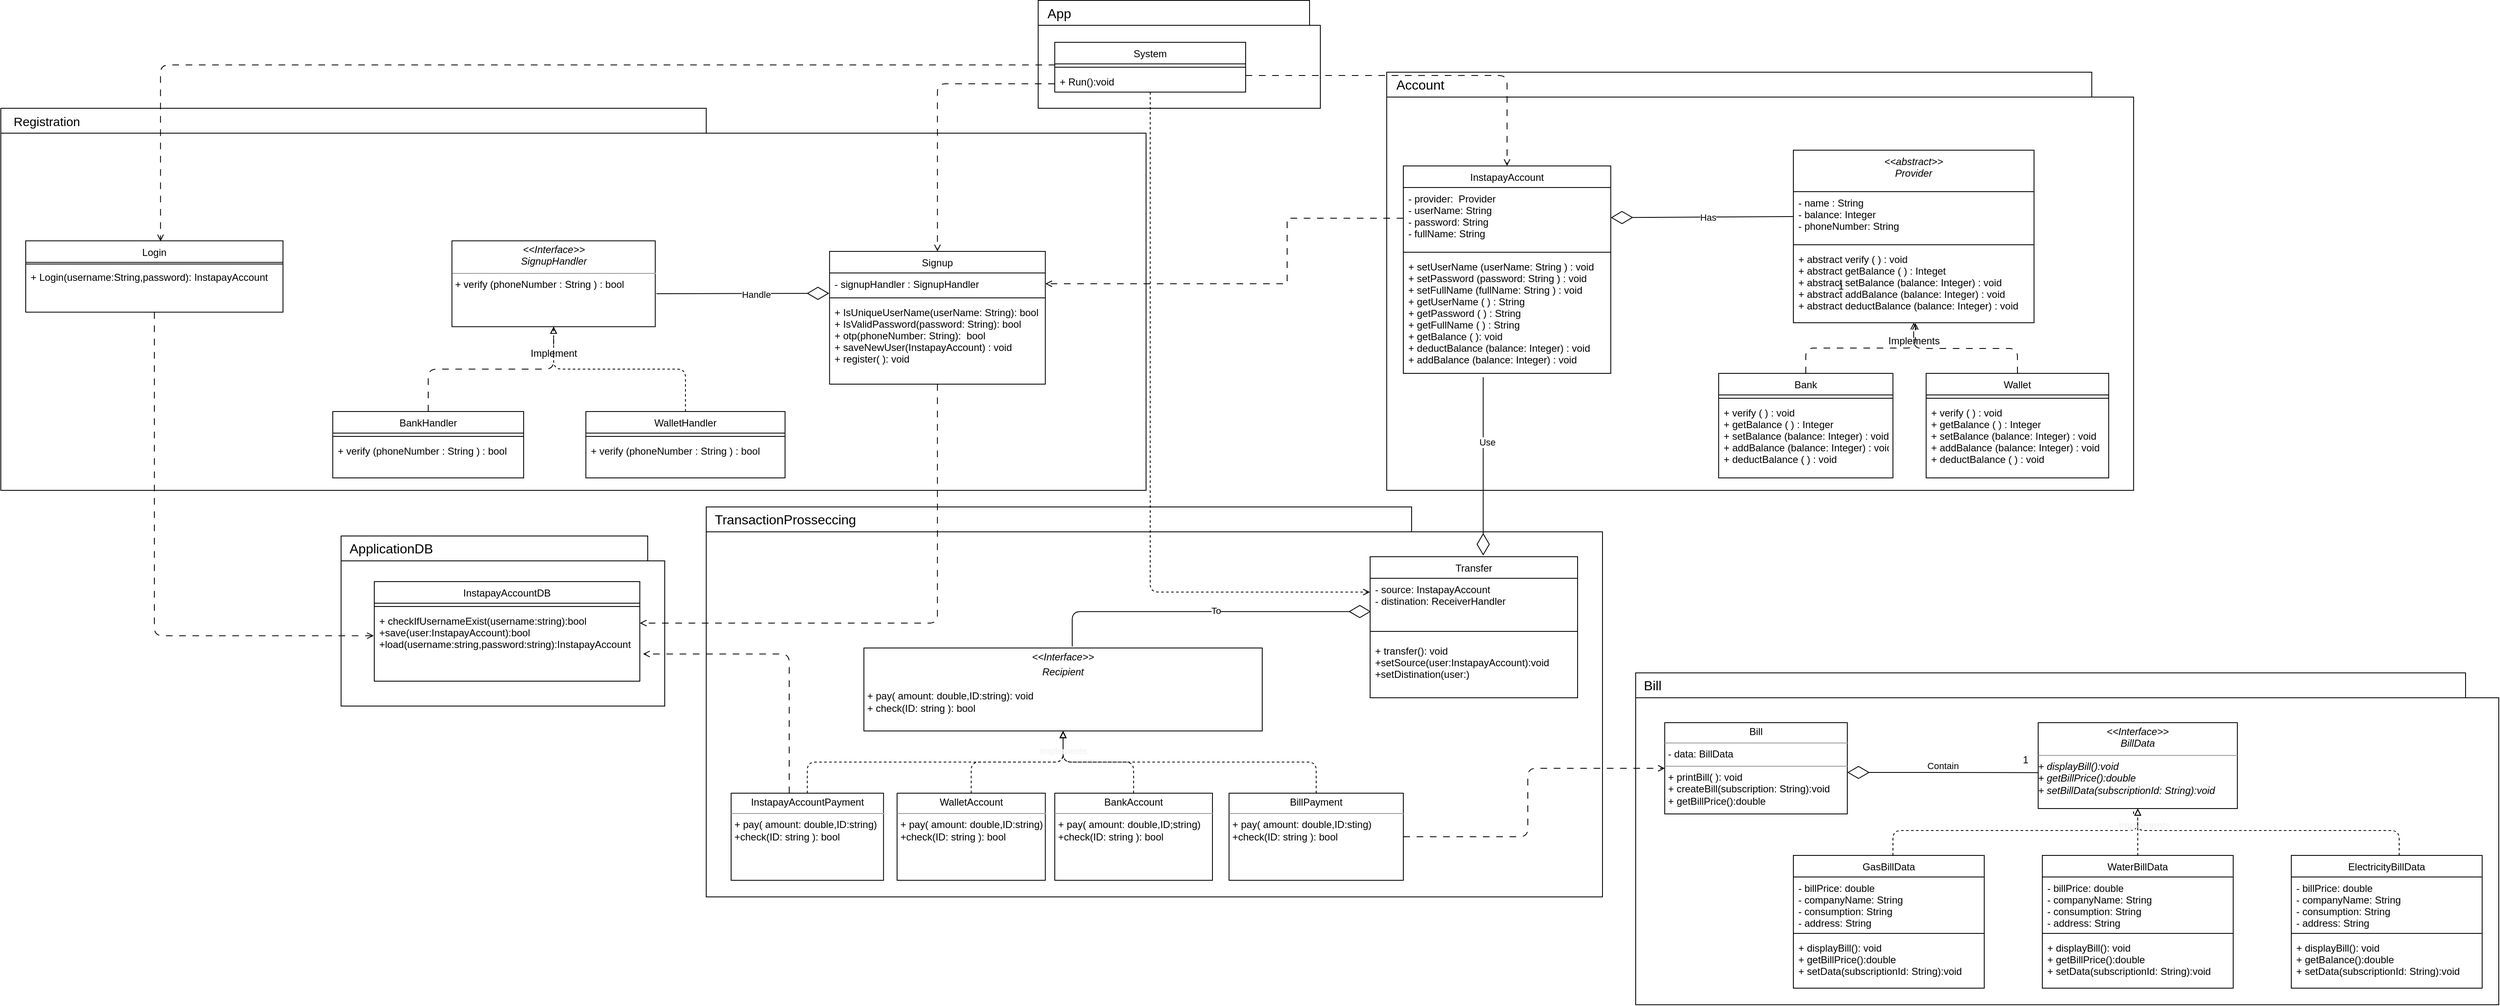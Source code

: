 <mxfile>
    <diagram id="u_baxMAExRo-awtH1UQv" name="Page-1">
        <mxGraphModel dx="4182" dy="1916" grid="1" gridSize="10" guides="1" tooltips="1" connect="1" arrows="1" fold="1" page="1" pageScale="1" pageWidth="850" pageHeight="1100" math="0" shadow="0">
            <root>
                <mxCell id="0"/>
                <mxCell id="1" parent="0"/>
                <mxCell id="16" value="InstapayAccount" style="swimlane;fontStyle=0;align=center;verticalAlign=top;childLayout=stackLayout;horizontal=1;startSize=26;horizontalStack=0;resizeParent=1;resizeParentMax=0;resizeLast=0;collapsible=1;marginBottom=0;fontSize=12;rounded=0;" parent="1" vertex="1">
                    <mxGeometry x="-70" y="-21" width="250" height="250" as="geometry"/>
                </mxCell>
                <mxCell id="17" value="- provider:  Provider&#10;- userName: String&#10;- password: String&#10;- fullName: String" style="text;strokeColor=none;fillColor=none;align=left;verticalAlign=top;spacingLeft=4;spacingRight=4;overflow=hidden;rotatable=0;points=[[0,0.5],[1,0.5]];portConstraint=eastwest;fontSize=12;rounded=0;" parent="16" vertex="1">
                    <mxGeometry y="26" width="250" height="74" as="geometry"/>
                </mxCell>
                <mxCell id="18" value="" style="line;strokeWidth=1;fillColor=none;align=left;verticalAlign=middle;spacingTop=-1;spacingLeft=3;spacingRight=3;rotatable=0;labelPosition=right;points=[];portConstraint=eastwest;strokeColor=inherit;fontSize=12;rounded=0;" parent="16" vertex="1">
                    <mxGeometry y="100" width="250" height="8" as="geometry"/>
                </mxCell>
                <mxCell id="19" value="+ setUserName (userName: String ) : void&#10;+ setPassword (password: String ) : void&#10;+ setFullName (fullName: String ) : void&#10;+ getUserName ( ) : String&#10;+ getPassword ( ) : String&#10;+ getFullName ( ) : String &#10;+ getBalance ( ): void&#10;+ deductBalance (balance: Integer) : void&#10;+ addBalance (balance: Integer) : void &#10;" style="text;strokeColor=none;fillColor=none;align=left;verticalAlign=top;spacingLeft=4;spacingRight=4;overflow=hidden;rotatable=0;points=[[0,0.5],[1,0.5]];portConstraint=eastwest;fontSize=12;rounded=0;" parent="16" vertex="1">
                    <mxGeometry y="108" width="250" height="142" as="geometry"/>
                </mxCell>
                <mxCell id="38" value="&lt;&lt;abstract&gt;&gt;&#10;Provider" style="swimlane;fontStyle=2;align=center;verticalAlign=top;childLayout=stackLayout;horizontal=1;startSize=50;horizontalStack=0;resizeParent=1;resizeParentMax=0;resizeLast=0;collapsible=1;marginBottom=0;rounded=0;" parent="1" vertex="1">
                    <mxGeometry x="400" y="-40" width="290" height="208" as="geometry"/>
                </mxCell>
                <mxCell id="39" value="- name : String&#10;- balance: Integer&#10;- phoneNumber: String&#10;" style="text;strokeColor=none;fillColor=none;align=left;verticalAlign=top;spacingLeft=4;spacingRight=4;overflow=hidden;rotatable=0;points=[[0,0.5],[1,0.5]];portConstraint=eastwest;rounded=0;" parent="38" vertex="1">
                    <mxGeometry y="50" width="290" height="60" as="geometry"/>
                </mxCell>
                <mxCell id="40" value="" style="line;strokeWidth=1;fillColor=none;align=left;verticalAlign=middle;spacingTop=-1;spacingLeft=3;spacingRight=3;rotatable=0;labelPosition=right;points=[];portConstraint=eastwest;strokeColor=inherit;rounded=0;" parent="38" vertex="1">
                    <mxGeometry y="110" width="290" height="8" as="geometry"/>
                </mxCell>
                <mxCell id="41" value="+ abstract verify ( ) : void&#10;+ abstract getBalance ( ) : Integet&#10;+ abstract setBalance (balance: Integer) : void&#10;+ abstract addBalance (balance: Integer) : void&#10;+ abstract deductBalance (balance: Integer) : void" style="text;strokeColor=none;fillColor=none;align=left;verticalAlign=top;spacingLeft=4;spacingRight=4;overflow=hidden;rotatable=0;points=[[0,0.5],[1,0.5]];portConstraint=eastwest;rounded=0;" parent="38" vertex="1">
                    <mxGeometry y="118" width="290" height="90" as="geometry"/>
                </mxCell>
                <mxCell id="366" value="" style="edgeStyle=orthogonalEdgeStyle;html=1;dashed=1;dashPattern=8 8;fontSize=16;endArrow=open;endFill=0;" edge="1" parent="1" source="42" target="41">
                    <mxGeometry relative="1" as="geometry">
                        <Array as="points">
                            <mxPoint x="670" y="199"/>
                            <mxPoint x="545" y="199"/>
                        </Array>
                    </mxGeometry>
                </mxCell>
                <mxCell id="42" value="Wallet" style="swimlane;fontStyle=0;align=center;verticalAlign=top;childLayout=stackLayout;horizontal=1;startSize=26;horizontalStack=0;resizeParent=1;resizeParentMax=0;resizeLast=0;collapsible=1;marginBottom=0;rounded=0;" parent="1" vertex="1">
                    <mxGeometry x="560" y="229" width="220" height="126" as="geometry"/>
                </mxCell>
                <mxCell id="44" value="" style="line;strokeWidth=1;fillColor=none;align=left;verticalAlign=middle;spacingTop=-1;spacingLeft=3;spacingRight=3;rotatable=0;labelPosition=right;points=[];portConstraint=eastwest;strokeColor=inherit;rounded=0;" parent="42" vertex="1">
                    <mxGeometry y="26" width="220" height="8" as="geometry"/>
                </mxCell>
                <mxCell id="45" value="+ verify ( ) : void&#10;+ getBalance ( ) : Integer&#10;+ setBalance (balance: Integer) : void &#10;+ addBalance (balance: Integer) : void&#10;+ deductBalance ( ) : void" style="text;strokeColor=none;fillColor=none;align=left;verticalAlign=top;spacingLeft=4;spacingRight=4;overflow=hidden;rotatable=0;points=[[0,0.5],[1,0.5]];portConstraint=eastwest;rounded=0;" parent="42" vertex="1">
                    <mxGeometry y="34" width="220" height="92" as="geometry"/>
                </mxCell>
                <mxCell id="367" value="" style="edgeStyle=orthogonalEdgeStyle;html=1;dashed=1;dashPattern=8 8;fontSize=16;endArrow=open;endFill=0;entryX=0.507;entryY=1.004;entryDx=0;entryDy=0;entryPerimeter=0;" edge="1" parent="1" source="48" target="41">
                    <mxGeometry relative="1" as="geometry"/>
                </mxCell>
                <mxCell id="48" value="Bank" style="swimlane;fontStyle=0;align=center;verticalAlign=top;childLayout=stackLayout;horizontal=1;startSize=26;horizontalStack=0;resizeParent=1;resizeParentMax=0;resizeLast=0;collapsible=1;marginBottom=0;rounded=0;" parent="1" vertex="1">
                    <mxGeometry x="310" y="229" width="210" height="126" as="geometry"/>
                </mxCell>
                <mxCell id="50" value="" style="line;strokeWidth=1;fillColor=none;align=left;verticalAlign=middle;spacingTop=-1;spacingLeft=3;spacingRight=3;rotatable=0;labelPosition=right;points=[];portConstraint=eastwest;strokeColor=inherit;rounded=0;" parent="48" vertex="1">
                    <mxGeometry y="26" width="210" height="8" as="geometry"/>
                </mxCell>
                <mxCell id="51" value="+ verify ( ) : void&#10;+ getBalance ( ) : Integer&#10;+ setBalance (balance: Integer) : void &#10;+ addBalance (balance: Integer) : void&#10;+ deductBalance ( ) : void" style="text;strokeColor=none;fillColor=none;align=left;verticalAlign=top;spacingLeft=4;spacingRight=4;overflow=hidden;rotatable=0;points=[[0,0.5],[1,0.5]];portConstraint=eastwest;rounded=0;" parent="48" vertex="1">
                    <mxGeometry y="34" width="210" height="92" as="geometry"/>
                </mxCell>
                <mxCell id="61" value="Has" style="endArrow=diamondThin;endFill=0;endSize=24;html=1;exitX=0;exitY=0.5;exitDx=0;exitDy=0;rounded=0;" parent="1" source="39" target="17" edge="1">
                    <mxGeometry x="-0.061" width="160" relative="1" as="geometry">
                        <mxPoint x="590" y="145" as="sourcePoint"/>
                        <mxPoint x="180" y="140" as="targetPoint"/>
                        <mxPoint as="offset"/>
                    </mxGeometry>
                </mxCell>
                <mxCell id="291" value="" style="edgeStyle=orthogonalEdgeStyle;html=1;fontSize=11;fontColor=#FFFFFF;endArrow=open;endFill=0;dashed=1;dashPattern=8 8;" parent="1" source="70" target="236" edge="1">
                    <mxGeometry relative="1" as="geometry">
                        <mxPoint x="-631.38" y="436.75" as="targetPoint"/>
                        <Array as="points">
                            <mxPoint x="-631" y="530"/>
                        </Array>
                    </mxGeometry>
                </mxCell>
                <mxCell id="70" value="Signup" style="swimlane;fontStyle=0;align=center;verticalAlign=top;childLayout=stackLayout;horizontal=1;startSize=26;horizontalStack=0;resizeParent=1;resizeParentMax=0;resizeLast=0;collapsible=1;marginBottom=0;rounded=0;" parent="1" vertex="1">
                    <mxGeometry x="-761.38" y="82" width="260" height="160" as="geometry"/>
                </mxCell>
                <mxCell id="71" value="- signupHandler : SignupHandler  " style="text;strokeColor=none;fillColor=none;align=left;verticalAlign=top;spacingLeft=4;spacingRight=4;overflow=hidden;rotatable=0;points=[[0,0.5],[1,0.5]];portConstraint=eastwest;rounded=0;" parent="70" vertex="1">
                    <mxGeometry y="26" width="260" height="26" as="geometry"/>
                </mxCell>
                <mxCell id="72" value="" style="line;strokeWidth=1;fillColor=none;align=left;verticalAlign=middle;spacingTop=-1;spacingLeft=3;spacingRight=3;rotatable=0;labelPosition=right;points=[];portConstraint=eastwest;strokeColor=inherit;rounded=0;" parent="70" vertex="1">
                    <mxGeometry y="52" width="260" height="8" as="geometry"/>
                </mxCell>
                <mxCell id="73" value="+ IsUniqueUserName(userName: String): bool&#10;+ IsValidPassword(password: String): bool&#10;+ otp(phoneNumber: String):  bool&#10;+ saveNewUser(InstapayAccount) : void&#10;+ register( ): void" style="text;strokeColor=none;fillColor=none;align=left;verticalAlign=top;spacingLeft=4;spacingRight=4;overflow=hidden;rotatable=0;points=[[0,0.5],[1,0.5]];portConstraint=eastwest;rounded=0;" parent="70" vertex="1">
                    <mxGeometry y="60" width="260" height="100" as="geometry"/>
                </mxCell>
                <mxCell id="76" value="&lt;p style=&quot;margin:0px;margin-top:4px;text-align:center;&quot;&gt;&lt;i&gt;&amp;lt;&amp;lt;Interface&amp;gt;&amp;gt;&lt;/i&gt;&lt;br&gt;&lt;i style=&quot;text-align: left;&quot;&gt;SignupHandler&lt;/i&gt;&lt;br&gt;&lt;/p&gt;&lt;hr size=&quot;1&quot;&gt;&lt;p style=&quot;margin:0px;margin-left:4px;&quot;&gt;&lt;/p&gt;&lt;span style=&quot;&quot;&gt;&amp;nbsp;+ verify (phoneNumber : String ) : bool&amp;nbsp;&lt;br&gt;&lt;br&gt;&lt;/span&gt;" style="verticalAlign=top;align=left;overflow=fill;fontSize=12;fontFamily=Helvetica;html=1;rounded=0;" parent="1" vertex="1">
                    <mxGeometry x="-1216.4" y="69.25" width="245" height="103.5" as="geometry"/>
                </mxCell>
                <mxCell id="256" value="" style="edgeStyle=orthogonalEdgeStyle;html=1;dashed=1;fontSize=9;endArrow=block;endFill=0;elbow=vertical;exitX=0.5;exitY=0;exitDx=0;exitDy=0;labelBackgroundColor=none;" parent="1" source="77" target="76" edge="1">
                    <mxGeometry relative="1" as="geometry">
                        <mxPoint x="-946.298" y="321.5" as="sourcePoint"/>
                    </mxGeometry>
                </mxCell>
                <mxCell id="77" value="WalletHandler" style="swimlane;fontStyle=0;align=center;verticalAlign=top;childLayout=stackLayout;horizontal=1;startSize=26;horizontalStack=0;resizeParent=1;resizeParentMax=0;resizeLast=0;collapsible=1;marginBottom=0;rounded=0;" parent="1" vertex="1">
                    <mxGeometry x="-1055.02" y="275" width="240" height="80" as="geometry"/>
                </mxCell>
                <mxCell id="79" value="" style="line;strokeWidth=1;fillColor=none;align=left;verticalAlign=middle;spacingTop=-1;spacingLeft=3;spacingRight=3;rotatable=0;labelPosition=right;points=[];portConstraint=eastwest;strokeColor=inherit;rounded=0;" parent="77" vertex="1">
                    <mxGeometry y="26" width="240" height="8" as="geometry"/>
                </mxCell>
                <mxCell id="80" value="+ verify (phoneNumber : String ) : bool " style="text;strokeColor=none;fillColor=none;align=left;verticalAlign=top;spacingLeft=4;spacingRight=4;overflow=hidden;rotatable=0;points=[[0,0.5],[1,0.5]];portConstraint=eastwest;rounded=0;" parent="77" vertex="1">
                    <mxGeometry y="34" width="240" height="46" as="geometry"/>
                </mxCell>
                <mxCell id="378" value="" style="edgeStyle=orthogonalEdgeStyle;html=1;dashed=1;dashPattern=8 8;fontSize=16;endArrow=open;endFill=0;" edge="1" parent="1" source="81" target="76">
                    <mxGeometry relative="1" as="geometry"/>
                </mxCell>
                <mxCell id="81" value="BankHandler" style="swimlane;fontStyle=0;align=center;verticalAlign=top;childLayout=stackLayout;horizontal=1;startSize=26;horizontalStack=0;resizeParent=1;resizeParentMax=0;resizeLast=0;collapsible=1;marginBottom=0;rounded=0;" parent="1" vertex="1">
                    <mxGeometry x="-1360" y="275" width="230" height="80" as="geometry"/>
                </mxCell>
                <mxCell id="83" value="" style="line;strokeWidth=1;fillColor=none;align=left;verticalAlign=middle;spacingTop=-1;spacingLeft=3;spacingRight=3;rotatable=0;labelPosition=right;points=[];portConstraint=eastwest;strokeColor=inherit;rounded=0;" parent="81" vertex="1">
                    <mxGeometry y="26" width="230" height="8" as="geometry"/>
                </mxCell>
                <mxCell id="84" value="+ verify (phoneNumber : String ) : bool " style="text;strokeColor=none;fillColor=none;align=left;verticalAlign=top;spacingLeft=4;spacingRight=4;overflow=hidden;rotatable=0;points=[[0,0.5],[1,0.5]];portConstraint=eastwest;rounded=0;" parent="81" vertex="1">
                    <mxGeometry y="34" width="230" height="46" as="geometry"/>
                </mxCell>
                <mxCell id="97" style="edgeStyle=orthogonalEdgeStyle;html=1;rounded=0;entryX=1;entryY=0.5;entryDx=0;entryDy=0;endArrow=open;endFill=0;dashed=1;dashPattern=8 8;" parent="1" source="17" target="71" edge="1">
                    <mxGeometry relative="1" as="geometry">
                        <Array as="points">
                            <mxPoint x="-210" y="121"/>
                        </Array>
                        <mxPoint x="-210" y="121" as="targetPoint"/>
                    </mxGeometry>
                </mxCell>
                <mxCell id="285" value="" style="edgeStyle=orthogonalEdgeStyle;html=1;fontSize=11;fontColor=#FFFFFF;entryX=-0.002;entryY=0.363;entryDx=0;entryDy=0;entryPerimeter=0;dashed=1;dashPattern=8 8;endArrow=open;endFill=0;" parent="1" source="108" target="236" edge="1">
                    <mxGeometry relative="1" as="geometry">
                        <mxPoint x="-1485.0" y="317.75" as="targetPoint"/>
                    </mxGeometry>
                </mxCell>
                <mxCell id="108" value="Login" style="swimlane;fontStyle=0;align=center;verticalAlign=top;childLayout=stackLayout;horizontal=1;startSize=26;horizontalStack=0;resizeParent=1;resizeParentMax=0;resizeLast=0;collapsible=1;marginBottom=0;rounded=0;" parent="1" vertex="1">
                    <mxGeometry x="-1730.0" y="69.25" width="310" height="86" as="geometry"/>
                </mxCell>
                <mxCell id="110" value="" style="line;strokeWidth=1;fillColor=none;align=left;verticalAlign=middle;spacingTop=-1;spacingLeft=3;spacingRight=3;rotatable=0;labelPosition=right;points=[];portConstraint=eastwest;strokeColor=inherit;rounded=0;" parent="108" vertex="1">
                    <mxGeometry y="26" width="310" height="4" as="geometry"/>
                </mxCell>
                <mxCell id="111" value="+ Login(username:String,password): InstapayAccount" style="text;strokeColor=none;fillColor=none;align=left;verticalAlign=top;spacingLeft=4;spacingRight=4;overflow=hidden;rotatable=0;points=[[0,0.5],[1,0.5]];portConstraint=eastwest;rounded=0;" parent="108" vertex="1">
                    <mxGeometry y="30" width="310" height="56" as="geometry"/>
                </mxCell>
                <mxCell id="242" value="" style="edgeStyle=orthogonalEdgeStyle;html=1;dashed=1;fontSize=9;endArrow=block;endFill=0;elbow=vertical;" parent="1" source="154" target="170" edge="1">
                    <mxGeometry relative="1" as="geometry">
                        <Array as="points">
                            <mxPoint x="520" y="780"/>
                            <mxPoint x="815" y="780"/>
                        </Array>
                    </mxGeometry>
                </mxCell>
                <mxCell id="154" value="GasBillData&#10;" style="swimlane;fontStyle=0;align=center;verticalAlign=top;childLayout=stackLayout;horizontal=1;startSize=26;horizontalStack=0;resizeParent=1;resizeParentMax=0;resizeLast=0;collapsible=1;marginBottom=0;labelBackgroundColor=none;rounded=0;" parent="1" vertex="1">
                    <mxGeometry x="400" y="810" width="230" height="160" as="geometry"/>
                </mxCell>
                <mxCell id="155" value="- billPrice: double&#10;- companyName: String&#10;- consumption: String&#10;- address: String" style="text;strokeColor=none;fillColor=none;align=left;verticalAlign=top;spacingLeft=4;spacingRight=4;overflow=hidden;rotatable=0;points=[[0,0.5],[1,0.5]];portConstraint=eastwest;labelBackgroundColor=none;rounded=0;" parent="154" vertex="1">
                    <mxGeometry y="26" width="230" height="64" as="geometry"/>
                </mxCell>
                <mxCell id="156" value="" style="line;strokeWidth=1;fillColor=none;align=left;verticalAlign=middle;spacingTop=-1;spacingLeft=3;spacingRight=3;rotatable=0;labelPosition=right;points=[];portConstraint=eastwest;strokeColor=inherit;labelBackgroundColor=#4b4949;rounded=0;" parent="154" vertex="1">
                    <mxGeometry y="90" width="230" height="8" as="geometry"/>
                </mxCell>
                <mxCell id="157" value="+ displayBill(): void&#10;+ getBillPrice():double&#10;+ setData(subscriptionId: String):void" style="text;strokeColor=none;fillColor=none;align=left;verticalAlign=top;spacingLeft=4;spacingRight=4;overflow=hidden;rotatable=0;points=[[0,0.5],[1,0.5]];portConstraint=eastwest;labelBackgroundColor=none;rounded=0;" parent="154" vertex="1">
                    <mxGeometry y="98" width="230" height="62" as="geometry"/>
                </mxCell>
                <mxCell id="241" value="" style="edgeStyle=orthogonalEdgeStyle;html=1;dashed=1;fontSize=9;endArrow=block;endFill=0;elbow=vertical;startArrow=none;" parent="1" source="253" target="170" edge="1">
                    <mxGeometry relative="1" as="geometry">
                        <Array as="points"/>
                    </mxGeometry>
                </mxCell>
                <mxCell id="162" value="ElectricityBillData&#10;" style="swimlane;fontStyle=0;align=center;verticalAlign=top;childLayout=stackLayout;horizontal=1;startSize=26;horizontalStack=0;resizeParent=1;resizeParentMax=0;resizeLast=0;collapsible=1;marginBottom=0;labelBackgroundColor=none;rounded=0;" parent="1" vertex="1">
                    <mxGeometry x="1000" y="810" width="230" height="160" as="geometry"/>
                </mxCell>
                <mxCell id="163" value="- billPrice: double&#10;- companyName: String&#10;- consumption: String&#10;- address: String" style="text;strokeColor=none;fillColor=none;align=left;verticalAlign=top;spacingLeft=4;spacingRight=4;overflow=hidden;rotatable=0;points=[[0,0.5],[1,0.5]];portConstraint=eastwest;labelBackgroundColor=none;rounded=0;" parent="162" vertex="1">
                    <mxGeometry y="26" width="230" height="64" as="geometry"/>
                </mxCell>
                <mxCell id="164" value="" style="line;strokeWidth=1;fillColor=none;align=left;verticalAlign=middle;spacingTop=-1;spacingLeft=3;spacingRight=3;rotatable=0;labelPosition=right;points=[];portConstraint=eastwest;strokeColor=inherit;labelBackgroundColor=#4b4949;rounded=0;" parent="162" vertex="1">
                    <mxGeometry y="90" width="230" height="8" as="geometry"/>
                </mxCell>
                <mxCell id="165" value="+ displayBill(): void&#10;+ getBalance():double&#10;+ setData(subscriptionId: String):void" style="text;strokeColor=none;fillColor=none;align=left;verticalAlign=top;spacingLeft=4;spacingRight=4;overflow=hidden;rotatable=0;points=[[0,0.5],[1,0.5]];portConstraint=eastwest;labelBackgroundColor=none;rounded=0;" parent="162" vertex="1">
                    <mxGeometry y="98" width="230" height="62" as="geometry"/>
                </mxCell>
                <mxCell id="170" value="&lt;p style=&quot;margin:0px;margin-top:4px;text-align:center;&quot;&gt;&lt;i&gt;&amp;lt;&amp;lt;Interface&amp;gt;&amp;gt;&lt;/i&gt;&lt;br&gt;&lt;i style=&quot;text-align: left;&quot;&gt;BillData&lt;/i&gt;&lt;br&gt;&lt;/p&gt;&lt;hr size=&quot;1&quot;&gt;&lt;p style=&quot;margin:0px;margin-left:4px;&quot;&gt;&lt;/p&gt;&lt;span style=&quot;&quot;&gt;&lt;i&gt;+ displayBill():void&lt;br&gt;+ getBillPrice():double&lt;br&gt;+ setBillData(subscriptionId: String):void&lt;/i&gt;&lt;br&gt;&lt;/span&gt;" style="verticalAlign=top;align=left;overflow=fill;fontSize=12;fontFamily=Helvetica;html=1;rounded=0;" parent="1" vertex="1">
                    <mxGeometry x="695" y="650" width="240" height="103.5" as="geometry"/>
                </mxCell>
                <mxCell id="177" value="" style="endArrow=diamondThin;endFill=0;endSize=24;html=1;rounded=0;" parent="1" edge="1">
                    <mxGeometry width="160" relative="1" as="geometry">
                        <mxPoint x="695" y="710.25" as="sourcePoint"/>
                        <mxPoint x="465" y="710" as="targetPoint"/>
                        <Array as="points">
                            <mxPoint x="555" y="710"/>
                        </Array>
                    </mxGeometry>
                </mxCell>
                <mxCell id="326" value="Contain" style="edgeLabel;html=1;align=center;verticalAlign=middle;resizable=0;points=[];" vertex="1" connectable="0" parent="177">
                    <mxGeometry x="-0.129" y="2" relative="1" as="geometry">
                        <mxPoint x="-15" y="-10" as="offset"/>
                    </mxGeometry>
                </mxCell>
                <mxCell id="179" value="&lt;p style=&quot;margin:0px;margin-top:4px;text-align:center;&quot;&gt;Bill&lt;/p&gt;&lt;hr size=&quot;1&quot;&gt;&lt;p style=&quot;margin:0px;margin-left:4px;&quot;&gt;- data: BillData&lt;/p&gt;&lt;hr size=&quot;1&quot;&gt;&lt;p style=&quot;margin:0px;margin-left:4px;&quot;&gt;+ printBill( ): void&lt;/p&gt;&lt;p style=&quot;margin:0px;margin-left:4px;&quot;&gt;+ createBill(subscription: String):void&lt;/p&gt;&lt;p style=&quot;margin:0px;margin-left:4px;&quot;&gt;+ getBillPrice():double&lt;/p&gt;" style="verticalAlign=top;align=left;overflow=fill;fontSize=12;fontFamily=Helvetica;html=1;labelBorderColor=none;labelBackgroundColor=none;fillColor=default;fillStyle=auto;gradientColor=none;" parent="1" vertex="1">
                    <mxGeometry x="245" y="650" width="220" height="110" as="geometry"/>
                </mxCell>
                <mxCell id="188" value="Transfer" style="swimlane;fontStyle=0;align=center;verticalAlign=top;childLayout=stackLayout;horizontal=1;startSize=26;horizontalStack=0;resizeParent=1;resizeParentMax=0;resizeLast=0;collapsible=1;marginBottom=0;labelBackgroundColor=none;labelBorderColor=none;fillStyle=auto;fontColor=default;fillColor=default;gradientColor=none;" parent="1" vertex="1">
                    <mxGeometry x="-110" y="450" width="250" height="170" as="geometry"/>
                </mxCell>
                <mxCell id="189" value="- source: InstapayAccount&#10;- distination: ReceiverHandler " style="text;strokeColor=none;fillColor=none;align=left;verticalAlign=top;spacingLeft=4;spacingRight=4;overflow=hidden;rotatable=0;points=[[0,0.5],[1,0.5]];portConstraint=eastwest;labelBackgroundColor=none;labelBorderColor=none;fillStyle=auto;fontColor=default;" parent="188" vertex="1">
                    <mxGeometry y="26" width="250" height="54" as="geometry"/>
                </mxCell>
                <mxCell id="190" value="" style="line;strokeWidth=1;fillColor=none;align=left;verticalAlign=middle;spacingTop=-1;spacingLeft=3;spacingRight=3;rotatable=0;labelPosition=right;points=[];portConstraint=eastwest;strokeColor=inherit;labelBackgroundColor=none;labelBorderColor=none;fillStyle=auto;fontColor=default;" parent="188" vertex="1">
                    <mxGeometry y="80" width="250" height="20" as="geometry"/>
                </mxCell>
                <mxCell id="191" value="+ transfer(): void&#10;+setSource(user:InstapayAccount):void&#10;+setDistination(user:)" style="text;strokeColor=none;fillColor=none;align=left;verticalAlign=top;spacingLeft=4;spacingRight=4;overflow=hidden;rotatable=0;points=[[0,0.5],[1,0.5]];portConstraint=eastwest;labelBackgroundColor=none;labelBorderColor=none;fillStyle=auto;fontColor=default;" parent="188" vertex="1">
                    <mxGeometry y="100" width="250" height="70" as="geometry"/>
                </mxCell>
                <mxCell id="193" value="&lt;p style=&quot;margin:0px;margin-top:4px;text-align:center;&quot;&gt;&lt;i&gt;&amp;lt;&amp;lt;Interface&amp;gt;&amp;gt;&lt;/i&gt;&lt;br&gt;&lt;/p&gt;&lt;p style=&quot;margin:0px;margin-top:4px;text-align:center;&quot;&gt;&lt;i&gt;Recipient&lt;/i&gt;&lt;/p&gt;&lt;p style=&quot;margin:0px;margin-left:4px;&quot;&gt;&lt;br&gt;&lt;/p&gt;&lt;p style=&quot;margin:0px;margin-left:4px;&quot;&gt;+ pay( amount: double,ID:string): void&lt;/p&gt;&lt;p style=&quot;margin:0px;margin-left:4px;&quot;&gt;+ check(ID: string ): bool&lt;br&gt;&lt;br&gt;&lt;/p&gt;" style="verticalAlign=top;align=left;overflow=fill;fontSize=12;fontFamily=Helvetica;html=1;" parent="1" vertex="1">
                    <mxGeometry x="-720" y="560" width="480" height="100" as="geometry"/>
                </mxCell>
                <mxCell id="212" value="" style="edgeStyle=orthogonalEdgeStyle;html=1;elbow=vertical;endArrow=block;endFill=0;dashed=1;" parent="1" source="194" target="193" edge="1">
                    <mxGeometry relative="1" as="geometry"/>
                </mxCell>
                <mxCell id="194" value="&lt;p style=&quot;margin:0px;margin-top:4px;text-align:center;&quot;&gt;BillPayment&lt;/p&gt;&lt;hr size=&quot;1&quot;&gt;&lt;p style=&quot;margin:0px;margin-left:4px;&quot;&gt;&lt;/p&gt;&lt;p style=&quot;margin: 0px 0px 0px 4px;&quot;&gt;+ pay( amount: double,ID:sting)&lt;br&gt;&lt;/p&gt;&lt;p style=&quot;margin: 0px 0px 0px 4px;&quot;&gt;+check(ID: string ): bool&lt;/p&gt;" style="verticalAlign=top;align=left;overflow=fill;fontSize=12;fontFamily=Helvetica;html=1;" parent="1" vertex="1">
                    <mxGeometry x="-280" y="735" width="210" height="105" as="geometry"/>
                </mxCell>
                <mxCell id="207" value="" style="edgeStyle=orthogonalEdgeStyle;html=1;elbow=vertical;endArrow=block;endFill=0;dashed=1;" parent="1" source="195" target="193" edge="1">
                    <mxGeometry relative="1" as="geometry"/>
                </mxCell>
                <mxCell id="195" value="&lt;p style=&quot;margin:0px;margin-top:4px;text-align:center;&quot;&gt;BankAccount&lt;/p&gt;&lt;hr size=&quot;1&quot;&gt;&lt;p style=&quot;margin:0px;margin-left:4px;&quot;&gt;&lt;/p&gt;&lt;p style=&quot;margin: 0px 0px 0px 4px;&quot;&gt;+ pay( amount: double,ID;string)&lt;br&gt;&lt;/p&gt;&lt;p style=&quot;margin: 0px 0px 0px 4px;&quot;&gt;+check(ID: string ): bool&lt;/p&gt;" style="verticalAlign=top;align=left;overflow=fill;fontSize=12;fontFamily=Helvetica;html=1;" parent="1" vertex="1">
                    <mxGeometry x="-490" y="735" width="190" height="105" as="geometry"/>
                </mxCell>
                <mxCell id="206" value="" style="edgeStyle=orthogonalEdgeStyle;html=1;elbow=vertical;endArrow=block;endFill=0;dashed=1;" parent="1" source="196" target="193" edge="1">
                    <mxGeometry relative="1" as="geometry"/>
                </mxCell>
                <mxCell id="281" value="" style="edgeStyle=orthogonalEdgeStyle;html=1;fontSize=11;fontColor=#FFFFFF;entryX=1.012;entryY=0.619;entryDx=0;entryDy=0;entryPerimeter=0;dashed=1;dashPattern=8 8;endArrow=open;endFill=0;" parent="1" source="196" target="236" edge="1">
                    <mxGeometry relative="1" as="geometry">
                        <mxPoint x="-1011.82" y="785" as="targetPoint"/>
                        <Array as="points">
                            <mxPoint x="-810" y="567"/>
                        </Array>
                    </mxGeometry>
                </mxCell>
                <mxCell id="196" value="&lt;p style=&quot;margin:0px;margin-top:4px;text-align:center;&quot;&gt;InstapayAccountPayment&lt;/p&gt;&lt;hr size=&quot;1&quot;&gt;&lt;p style=&quot;margin:0px;margin-left:4px;&quot;&gt;&lt;/p&gt;&lt;p style=&quot;margin:0px;margin-left:4px;&quot;&gt;+ pay( amount: double,ID:string)&lt;br&gt;&lt;/p&gt;&lt;p style=&quot;margin:0px;margin-left:4px;&quot;&gt;+check(ID: string ): bool&lt;br&gt;&lt;/p&gt;" style="verticalAlign=top;align=left;overflow=fill;fontSize=12;fontFamily=Helvetica;html=1;" parent="1" vertex="1">
                    <mxGeometry x="-880" y="735" width="183.64" height="105" as="geometry"/>
                </mxCell>
                <mxCell id="210" value="" style="edgeStyle=orthogonalEdgeStyle;html=1;elbow=vertical;endArrow=block;endFill=0;dashed=1;" parent="1" source="197" target="193" edge="1">
                    <mxGeometry relative="1" as="geometry"/>
                </mxCell>
                <mxCell id="197" value="&lt;p style=&quot;margin:0px;margin-top:4px;text-align:center;&quot;&gt;WalletAccount&lt;/p&gt;&lt;hr size=&quot;1&quot;&gt;&lt;p style=&quot;margin:0px;margin-left:4px;&quot;&gt;+ pay( amount: double,ID:string)&lt;/p&gt;&lt;p style=&quot;margin:0px;margin-left:4px;&quot;&gt;+check(ID: string ): bool&lt;br&gt;&lt;/p&gt;" style="verticalAlign=top;align=left;overflow=fill;fontSize=12;fontFamily=Helvetica;html=1;" parent="1" vertex="1">
                    <mxGeometry x="-680.02" y="735" width="178.64" height="105" as="geometry"/>
                </mxCell>
                <mxCell id="213" value="&lt;span style=&quot;color: rgb(240, 240, 240); font-family: Helvetica; font-size: 11px; font-style: normal; font-variant-ligatures: normal; font-variant-caps: normal; font-weight: 400; letter-spacing: normal; orphans: 2; text-align: center; text-indent: 0px; text-transform: none; widows: 2; word-spacing: 0px; -webkit-text-stroke-width: 0px; text-decoration-thickness: initial; text-decoration-style: initial; text-decoration-color: initial; float: none; display: inline !important;&quot;&gt;Implements&lt;/span&gt;" style="text;whiteSpace=wrap;html=1;" parent="1" vertex="1">
                    <mxGeometry x="-510" y="670" width="60" height="30" as="geometry"/>
                </mxCell>
                <mxCell id="214" value="" style="endArrow=diamondThin;endFill=0;endSize=24;html=1;exitX=0.523;exitY=-0.017;exitDx=0;exitDy=0;exitPerimeter=0;entryX=0.004;entryY=0.742;entryDx=0;entryDy=0;entryPerimeter=0;edgeStyle=orthogonalEdgeStyle;" parent="1" source="193" target="189" edge="1">
                    <mxGeometry width="160" relative="1" as="geometry">
                        <mxPoint x="-580" y="780" as="sourcePoint"/>
                        <mxPoint x="-140" y="530" as="targetPoint"/>
                    </mxGeometry>
                </mxCell>
                <mxCell id="305" value="1" style="edgeLabel;html=1;align=center;verticalAlign=middle;resizable=0;points=[];fontSize=11;fontColor=#FFFFFF;" parent="214" vertex="1" connectable="0">
                    <mxGeometry x="-0.835" y="-1" relative="1" as="geometry">
                        <mxPoint x="-12" y="25" as="offset"/>
                    </mxGeometry>
                </mxCell>
                <mxCell id="331" value="To" style="edgeLabel;html=1;align=center;verticalAlign=middle;resizable=0;points=[];" vertex="1" connectable="0" parent="214">
                    <mxGeometry x="0.07" y="1" relative="1" as="geometry">
                        <mxPoint as="offset"/>
                    </mxGeometry>
                </mxCell>
                <mxCell id="295" value="" style="edgeStyle=orthogonalEdgeStyle;html=1;fontSize=11;fontColor=#FFFFFF;entryX=0.5;entryY=0;entryDx=0;entryDy=0;endArrow=open;endFill=0;dashed=1;dashPattern=8 8;" parent="1" source="219" target="70" edge="1">
                    <mxGeometry relative="1" as="geometry">
                        <mxPoint x="-375" y="-30.0" as="targetPoint"/>
                        <Array as="points">
                            <mxPoint x="-631" y="-120"/>
                        </Array>
                    </mxGeometry>
                </mxCell>
                <mxCell id="300" value="" style="edgeStyle=orthogonalEdgeStyle;html=1;fontSize=11;fontColor=#FFFFFF;entryX=0.5;entryY=0;entryDx=0;entryDy=0;endArrow=open;endFill=0;dashed=1;dashPattern=8 8;" parent="1" source="219" target="16" edge="1">
                    <mxGeometry relative="1" as="geometry">
                        <mxPoint x="-105" y="-140" as="targetPoint"/>
                        <Array as="points">
                            <mxPoint x="55" y="-130"/>
                        </Array>
                    </mxGeometry>
                </mxCell>
                <mxCell id="302" value="" style="edgeStyle=orthogonalEdgeStyle;html=1;fontSize=11;fontColor=#FFFFFF;entryX=-0.001;entryY=0.308;entryDx=0;entryDy=0;entryPerimeter=0;endArrow=open;endFill=0;dashed=1;" parent="1" source="219" target="189" edge="1">
                    <mxGeometry relative="1" as="geometry">
                        <mxPoint x="-375" y="440" as="targetPoint"/>
                    </mxGeometry>
                </mxCell>
                <mxCell id="219" value="System" style="swimlane;fontStyle=0;align=center;verticalAlign=top;childLayout=stackLayout;horizontal=1;startSize=26;horizontalStack=0;resizeParent=1;resizeParentMax=0;resizeLast=0;collapsible=1;marginBottom=0;" parent="1" vertex="1">
                    <mxGeometry x="-490" y="-170" width="230" height="60" as="geometry"/>
                </mxCell>
                <mxCell id="221" value="" style="line;strokeWidth=1;fillColor=none;align=left;verticalAlign=middle;spacingTop=-1;spacingLeft=3;spacingRight=3;rotatable=0;labelPosition=right;points=[];portConstraint=eastwest;strokeColor=inherit;" parent="219" vertex="1">
                    <mxGeometry y="26" width="230" height="8" as="geometry"/>
                </mxCell>
                <mxCell id="222" value="+ Run():void" style="text;strokeColor=none;fillColor=none;align=left;verticalAlign=top;spacingLeft=4;spacingRight=4;overflow=hidden;rotatable=0;points=[[0,0.5],[1,0.5]];portConstraint=eastwest;" parent="219" vertex="1">
                    <mxGeometry y="34" width="230" height="26" as="geometry"/>
                </mxCell>
                <mxCell id="233" value="InstapayAccountDB" style="swimlane;fontStyle=0;align=center;verticalAlign=top;childLayout=stackLayout;horizontal=1;startSize=26;horizontalStack=0;resizeParent=1;resizeParentMax=0;resizeLast=0;collapsible=1;marginBottom=0;" parent="1" vertex="1">
                    <mxGeometry x="-1310" y="480" width="320" height="120" as="geometry"/>
                </mxCell>
                <mxCell id="235" value="" style="line;strokeWidth=1;fillColor=none;align=left;verticalAlign=middle;spacingTop=-1;spacingLeft=3;spacingRight=3;rotatable=0;labelPosition=right;points=[];portConstraint=eastwest;strokeColor=inherit;" parent="233" vertex="1">
                    <mxGeometry y="26" width="320" height="8" as="geometry"/>
                </mxCell>
                <mxCell id="236" value="+ checkIfUsernameExist(username:string):bool&#10;+save(user:InstapayAccount):bool&#10;+load(username:string,password:string):InstapayAccount" style="text;strokeColor=none;fillColor=none;align=left;verticalAlign=top;spacingLeft=4;spacingRight=4;overflow=hidden;rotatable=0;points=[[0,0.5],[1,0.5]];portConstraint=eastwest;" parent="233" vertex="1">
                    <mxGeometry y="34" width="320" height="86" as="geometry"/>
                </mxCell>
                <mxCell id="247" value="" style="edgeStyle=orthogonalEdgeStyle;html=1;dashed=1;fontSize=9;endArrow=block;endFill=0;elbow=vertical;" parent="1" source="158" target="170" edge="1">
                    <mxGeometry relative="1" as="geometry"/>
                </mxCell>
                <mxCell id="158" value="WaterBillData&#10;&#10;" style="swimlane;fontStyle=0;align=center;verticalAlign=top;childLayout=stackLayout;horizontal=1;startSize=26;horizontalStack=0;resizeParent=1;resizeParentMax=0;resizeLast=0;collapsible=1;marginBottom=0;labelBackgroundColor=none;rounded=0;" parent="1" vertex="1">
                    <mxGeometry x="700" y="810" width="230" height="160" as="geometry"/>
                </mxCell>
                <mxCell id="159" value="- billPrice: double&#10;- companyName: String&#10;- consumption: String&#10;- address: String" style="text;strokeColor=none;fillColor=none;align=left;verticalAlign=top;spacingLeft=4;spacingRight=4;overflow=hidden;rotatable=0;points=[[0,0.5],[1,0.5]];portConstraint=eastwest;labelBackgroundColor=none;rounded=0;" parent="158" vertex="1">
                    <mxGeometry y="26" width="230" height="64" as="geometry"/>
                </mxCell>
                <mxCell id="160" value="" style="line;strokeWidth=1;fillColor=none;align=left;verticalAlign=middle;spacingTop=-1;spacingLeft=3;spacingRight=3;rotatable=0;labelPosition=right;points=[];portConstraint=eastwest;strokeColor=inherit;labelBackgroundColor=#4b4949;rounded=0;" parent="158" vertex="1">
                    <mxGeometry y="90" width="230" height="8" as="geometry"/>
                </mxCell>
                <mxCell id="161" value="+ displayBill(): void&#10;+ getBillPrice():double&#10;+ setData(subscriptionId: String):void" style="text;strokeColor=none;fillColor=none;align=left;verticalAlign=top;spacingLeft=4;spacingRight=4;overflow=hidden;rotatable=0;points=[[0,0.5],[1,0.5]];portConstraint=eastwest;labelBackgroundColor=none;rounded=0;" parent="158" vertex="1">
                    <mxGeometry y="98" width="230" height="62" as="geometry"/>
                </mxCell>
                <mxCell id="255" value="" style="edgeStyle=orthogonalEdgeStyle;html=1;dashed=1;fontSize=9;endArrow=none;endFill=0;elbow=vertical;" parent="1" source="162" target="253" edge="1">
                    <mxGeometry relative="1" as="geometry">
                        <Array as="points">
                            <mxPoint x="1130" y="780"/>
                            <mxPoint x="815" y="780"/>
                        </Array>
                        <mxPoint x="1130.0" y="810" as="sourcePoint"/>
                        <mxPoint x="815.03" y="753.5" as="targetPoint"/>
                    </mxGeometry>
                </mxCell>
                <mxCell id="253" value="&lt;span style=&quot;color: rgb(240, 240, 240); font-family: Helvetica; font-size: 12px; font-style: normal; font-variant-ligatures: normal; font-variant-caps: normal; font-weight: 400; letter-spacing: normal; orphans: 2; text-align: center; text-indent: 0px; text-transform: none; widows: 2; word-spacing: 0px; -webkit-text-stroke-width: 0px; text-decoration-thickness: initial; text-decoration-style: initial; text-decoration-color: initial; float: none; display: inline !important;&quot;&gt;Implements&lt;/span&gt;" style="text;whiteSpace=wrap;html=1;fontSize=12;" parent="1" vertex="1">
                    <mxGeometry x="790" y="760" width="40" height="10" as="geometry"/>
                </mxCell>
                <mxCell id="258" value="" style="endArrow=diamondThin;endFill=0;endSize=24;html=1;rounded=0;exitX=-0.002;exitY=0.944;exitDx=0;exitDy=0;exitPerimeter=0;entryX=-0.002;entryY=0.944;entryDx=0;entryDy=0;entryPerimeter=0;" parent="1" edge="1" target="71">
                    <mxGeometry width="160" relative="1" as="geometry">
                        <mxPoint x="-970" y="133" as="sourcePoint"/>
                        <mxPoint x="-770.7" y="202" as="targetPoint"/>
                    </mxGeometry>
                </mxCell>
                <mxCell id="320" value="Handle" style="edgeLabel;html=1;align=center;verticalAlign=middle;resizable=0;points=[];" vertex="1" connectable="0" parent="258">
                    <mxGeometry x="0.221" y="-3" relative="1" as="geometry">
                        <mxPoint x="-7" y="-2" as="offset"/>
                    </mxGeometry>
                </mxCell>
                <mxCell id="276" value="" style="endArrow=diamondThin;endFill=0;endSize=24;html=1;rounded=0;exitX=0.385;exitY=1.033;exitDx=0;exitDy=0;exitPerimeter=0;entryX=0.545;entryY=-0.009;entryDx=0;entryDy=0;entryPerimeter=0;" parent="1" source="19" target="188" edge="1">
                    <mxGeometry width="160" relative="1" as="geometry">
                        <mxPoint x="180.0" y="324.0" as="sourcePoint"/>
                        <mxPoint x="-20.26" y="320" as="targetPoint"/>
                    </mxGeometry>
                </mxCell>
                <mxCell id="306" value="1" style="edgeLabel;html=1;align=center;verticalAlign=middle;resizable=0;points=[];fontSize=11;fontColor=#FFFFFF;" parent="276" vertex="1" connectable="0">
                    <mxGeometry x="0.544" y="3" relative="1" as="geometry">
                        <mxPoint x="1" y="-159" as="offset"/>
                    </mxGeometry>
                </mxCell>
                <mxCell id="318" value="Use" style="edgeLabel;html=1;align=center;verticalAlign=middle;resizable=0;points=[];" vertex="1" connectable="0" parent="276">
                    <mxGeometry x="-0.234" y="5" relative="1" as="geometry">
                        <mxPoint x="-1" y="-4" as="offset"/>
                    </mxGeometry>
                </mxCell>
                <mxCell id="283" value="" style="edgeStyle=orthogonalEdgeStyle;html=1;fontSize=11;fontColor=#FFFFFF;entryX=0;entryY=0.5;entryDx=0;entryDy=0;exitX=1;exitY=0.5;exitDx=0;exitDy=0;endArrow=open;endFill=0;dashed=1;dashPattern=8 8;" parent="1" source="194" target="179" edge="1">
                    <mxGeometry relative="1" as="geometry">
                        <mxPoint x="60.0" y="810.034" as="targetPoint"/>
                        <Array as="points">
                            <mxPoint x="80" y="788"/>
                            <mxPoint x="80" y="705"/>
                        </Array>
                        <mxPoint x="236.16" y="977.8" as="sourcePoint"/>
                    </mxGeometry>
                </mxCell>
                <mxCell id="296" value="" style="edgeStyle=orthogonalEdgeStyle;html=1;fontSize=11;fontColor=#FFFFFF;entryX=0.524;entryY=0.007;entryDx=0;entryDy=0;entryPerimeter=0;exitX=0.003;exitY=0.157;exitDx=0;exitDy=0;exitPerimeter=0;dashed=1;dashPattern=8 8;endArrow=open;endFill=0;" parent="1" source="221" target="108" edge="1">
                    <mxGeometry relative="1" as="geometry">
                        <mxPoint x="-490" y="-130" as="sourcePoint"/>
                        <mxPoint x="-1545" y="146" as="targetPoint"/>
                        <Array as="points">
                            <mxPoint x="-1568" y="-143"/>
                        </Array>
                    </mxGeometry>
                </mxCell>
                <mxCell id="310" value="1" style="edgeLabel;html=1;align=center;verticalAlign=middle;resizable=0;points=[];fontSize=11;fontColor=#FFFFFF;" connectable="0" vertex="1" parent="1">
                    <mxGeometry x="-730" y="300.001" as="geometry">
                        <mxPoint x="-225" y="-154" as="offset"/>
                    </mxGeometry>
                </mxCell>
                <mxCell id="315" value="1" style="text;html=1;strokeColor=none;fillColor=none;align=center;verticalAlign=middle;whiteSpace=wrap;rounded=0;" vertex="1" parent="1">
                    <mxGeometry x="450" y="114" width="15" height="20" as="geometry"/>
                </mxCell>
                <mxCell id="316" value="1" style="text;html=1;strokeColor=none;fillColor=none;align=center;verticalAlign=middle;whiteSpace=wrap;rounded=0;" vertex="1" parent="1">
                    <mxGeometry x="670" y="680" width="20" height="30" as="geometry"/>
                </mxCell>
                <mxCell id="340" value="Registration" style="text;html=1;align=center;verticalAlign=middle;resizable=0;points=[];autosize=1;strokeColor=none;fillColor=none;fontSize=15;" vertex="1" parent="1">
                    <mxGeometry x="-1760" y="-90.5" width="110" height="30" as="geometry"/>
                </mxCell>
                <mxCell id="341" value="" style="shape=folder;fontStyle=1;tabWidth=850;tabHeight=30;tabPosition=left;html=1;boundedLbl=1;fillColor=none;" vertex="1" parent="1">
                    <mxGeometry x="-910" y="390" width="1080" height="470" as="geometry"/>
                </mxCell>
                <mxCell id="342" value="TransactionProsseccing" style="text;html=1;align=center;verticalAlign=middle;resizable=0;points=[];autosize=1;strokeColor=none;fillColor=none;fontSize=16;" vertex="1" parent="1">
                    <mxGeometry x="-910" y="390" width="190" height="30" as="geometry"/>
                </mxCell>
                <mxCell id="343" value="" style="shape=folder;fontStyle=1;tabWidth=1200;tabHeight=30;tabPosition=left;html=1;boundedLbl=1;fillColor=none;" vertex="1" parent="1">
                    <mxGeometry x="210" y="590" width="1040" height="400" as="geometry"/>
                </mxCell>
                <mxCell id="346" value="Bill" style="text;html=1;align=center;verticalAlign=middle;resizable=0;points=[];autosize=1;strokeColor=none;fillColor=none;fontSize=16;" vertex="1" parent="1">
                    <mxGeometry x="210" y="590" width="40" height="30" as="geometry"/>
                </mxCell>
                <mxCell id="348" value="" style="shape=folder;fontStyle=1;tabWidth=890;tabHeight=30;tabPosition=left;html=1;boundedLbl=1;fillColor=none;" vertex="1" parent="1">
                    <mxGeometry x="-1350" y="425" width="390" height="205" as="geometry"/>
                </mxCell>
                <mxCell id="349" value="ApplicationDB" style="text;html=1;align=center;verticalAlign=middle;resizable=0;points=[];autosize=1;strokeColor=none;fillColor=none;fontSize=16;" vertex="1" parent="1">
                    <mxGeometry x="-1350" y="425" width="120" height="30" as="geometry"/>
                </mxCell>
                <mxCell id="354" value="" style="shape=folder;fontStyle=1;tabWidth=1200;tabHeight=30;tabPosition=left;html=1;boundedLbl=1;fillColor=none;" vertex="1" parent="1">
                    <mxGeometry x="-90" y="-134" width="900" height="504" as="geometry"/>
                </mxCell>
                <mxCell id="368" value="&lt;font style=&quot;font-size: 12px;&quot;&gt;Implements&lt;/font&gt;" style="text;html=1;align=center;verticalAlign=middle;resizable=0;points=[];autosize=1;strokeColor=none;fillColor=none;fontSize=16;" vertex="1" parent="1">
                    <mxGeometry x="500" y="172.75" width="90" height="30" as="geometry"/>
                </mxCell>
                <mxCell id="371" value="" style="shape=folder;fontStyle=1;tabWidth=1200;tabHeight=30;tabPosition=left;html=1;boundedLbl=1;fillColor=none;" vertex="1" parent="1">
                    <mxGeometry x="-510" y="-220.5" width="340" height="130" as="geometry"/>
                </mxCell>
                <mxCell id="372" value="&lt;font style=&quot;font-size: 16px;&quot;&gt;App&lt;/font&gt;" style="text;html=1;align=center;verticalAlign=middle;resizable=0;points=[];autosize=1;strokeColor=none;fillColor=none;fontSize=12;" vertex="1" parent="1">
                    <mxGeometry x="-510" y="-220.5" width="50" height="30" as="geometry"/>
                </mxCell>
                <mxCell id="373" value="1" style="edgeLabel;html=1;align=center;verticalAlign=middle;resizable=0;points=[];fontSize=11;fontColor=#FFFFFF;" vertex="1" connectable="0" parent="1">
                    <mxGeometry x="290.0" y="29.999" as="geometry">
                        <mxPoint x="97" y="-6" as="offset"/>
                    </mxGeometry>
                </mxCell>
                <mxCell id="375" value="Account" style="text;html=1;align=center;verticalAlign=middle;resizable=0;points=[];autosize=1;strokeColor=none;fillColor=none;fontSize=16;" vertex="1" parent="1">
                    <mxGeometry x="-90" y="-134" width="80" height="30" as="geometry"/>
                </mxCell>
                <mxCell id="380" value="Implement" style="text;html=1;align=center;verticalAlign=middle;resizable=0;points=[];autosize=1;strokeColor=none;fillColor=none;fontSize=12;labelBackgroundColor=none;" vertex="1" parent="1">
                    <mxGeometry x="-1133.9" y="190" width="80" height="30" as="geometry"/>
                </mxCell>
                <mxCell id="382" value="" style="shape=folder;fontStyle=1;tabWidth=850;tabHeight=30;tabPosition=left;html=1;boundedLbl=1;fillColor=none;" vertex="1" parent="1">
                    <mxGeometry x="-1760" y="-90.5" width="1380" height="460.5" as="geometry"/>
                </mxCell>
            </root>
        </mxGraphModel>
    </diagram>
</mxfile>